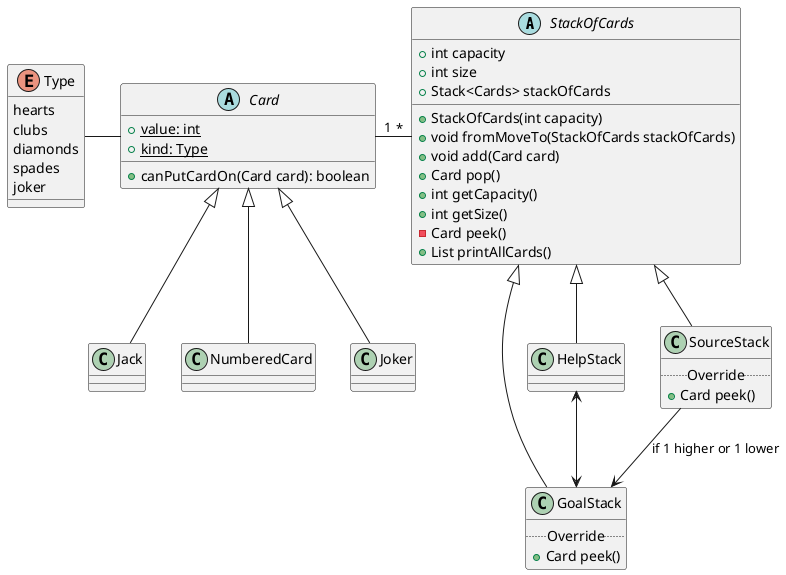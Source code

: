 @startuml

abstract StackOfCards {
    + int capacity
    + int size
    + Stack<Cards> stackOfCards

    + StackOfCards(int capacity)


    + void fromMoveTo(StackOfCards stackOfCards)
    + void add(Card card)
    + Card pop()
    + int getCapacity()
    + int getSize()
    - Card peek()
    + List printAllCards()
}

class GoalStack {
    ..Override..
    + Card peek()
}

class HelpStack {

}

class SourceStack {
    ..Override..
    + Card peek()
}

'Cards are immutable
abstract Card {
    + {static} value: int
    + {static} kind: Type

    + canPutCardOn(Card card): boolean
}

enum Type {
hearts
clubs
diamonds
spades
joker
}

class Jack {
}

class NumberedCard {
}

class Joker {
}

'Inheritance
StackOfCards <|-- GoalStack
StackOfCards <|-- SourceStack
StackOfCards <|-- HelpStack
Card <|-- Jack
Card <|-- Joker
Card <|-- NumberedCard

'Bidirectional relation
Card "1" - "*" StackOfCards
HelpStack <-->  GoalStack

'Unidirectional relation
SourceStack --> GoalStack : if 1 higher or 1 lower

Type - Card

@enduml